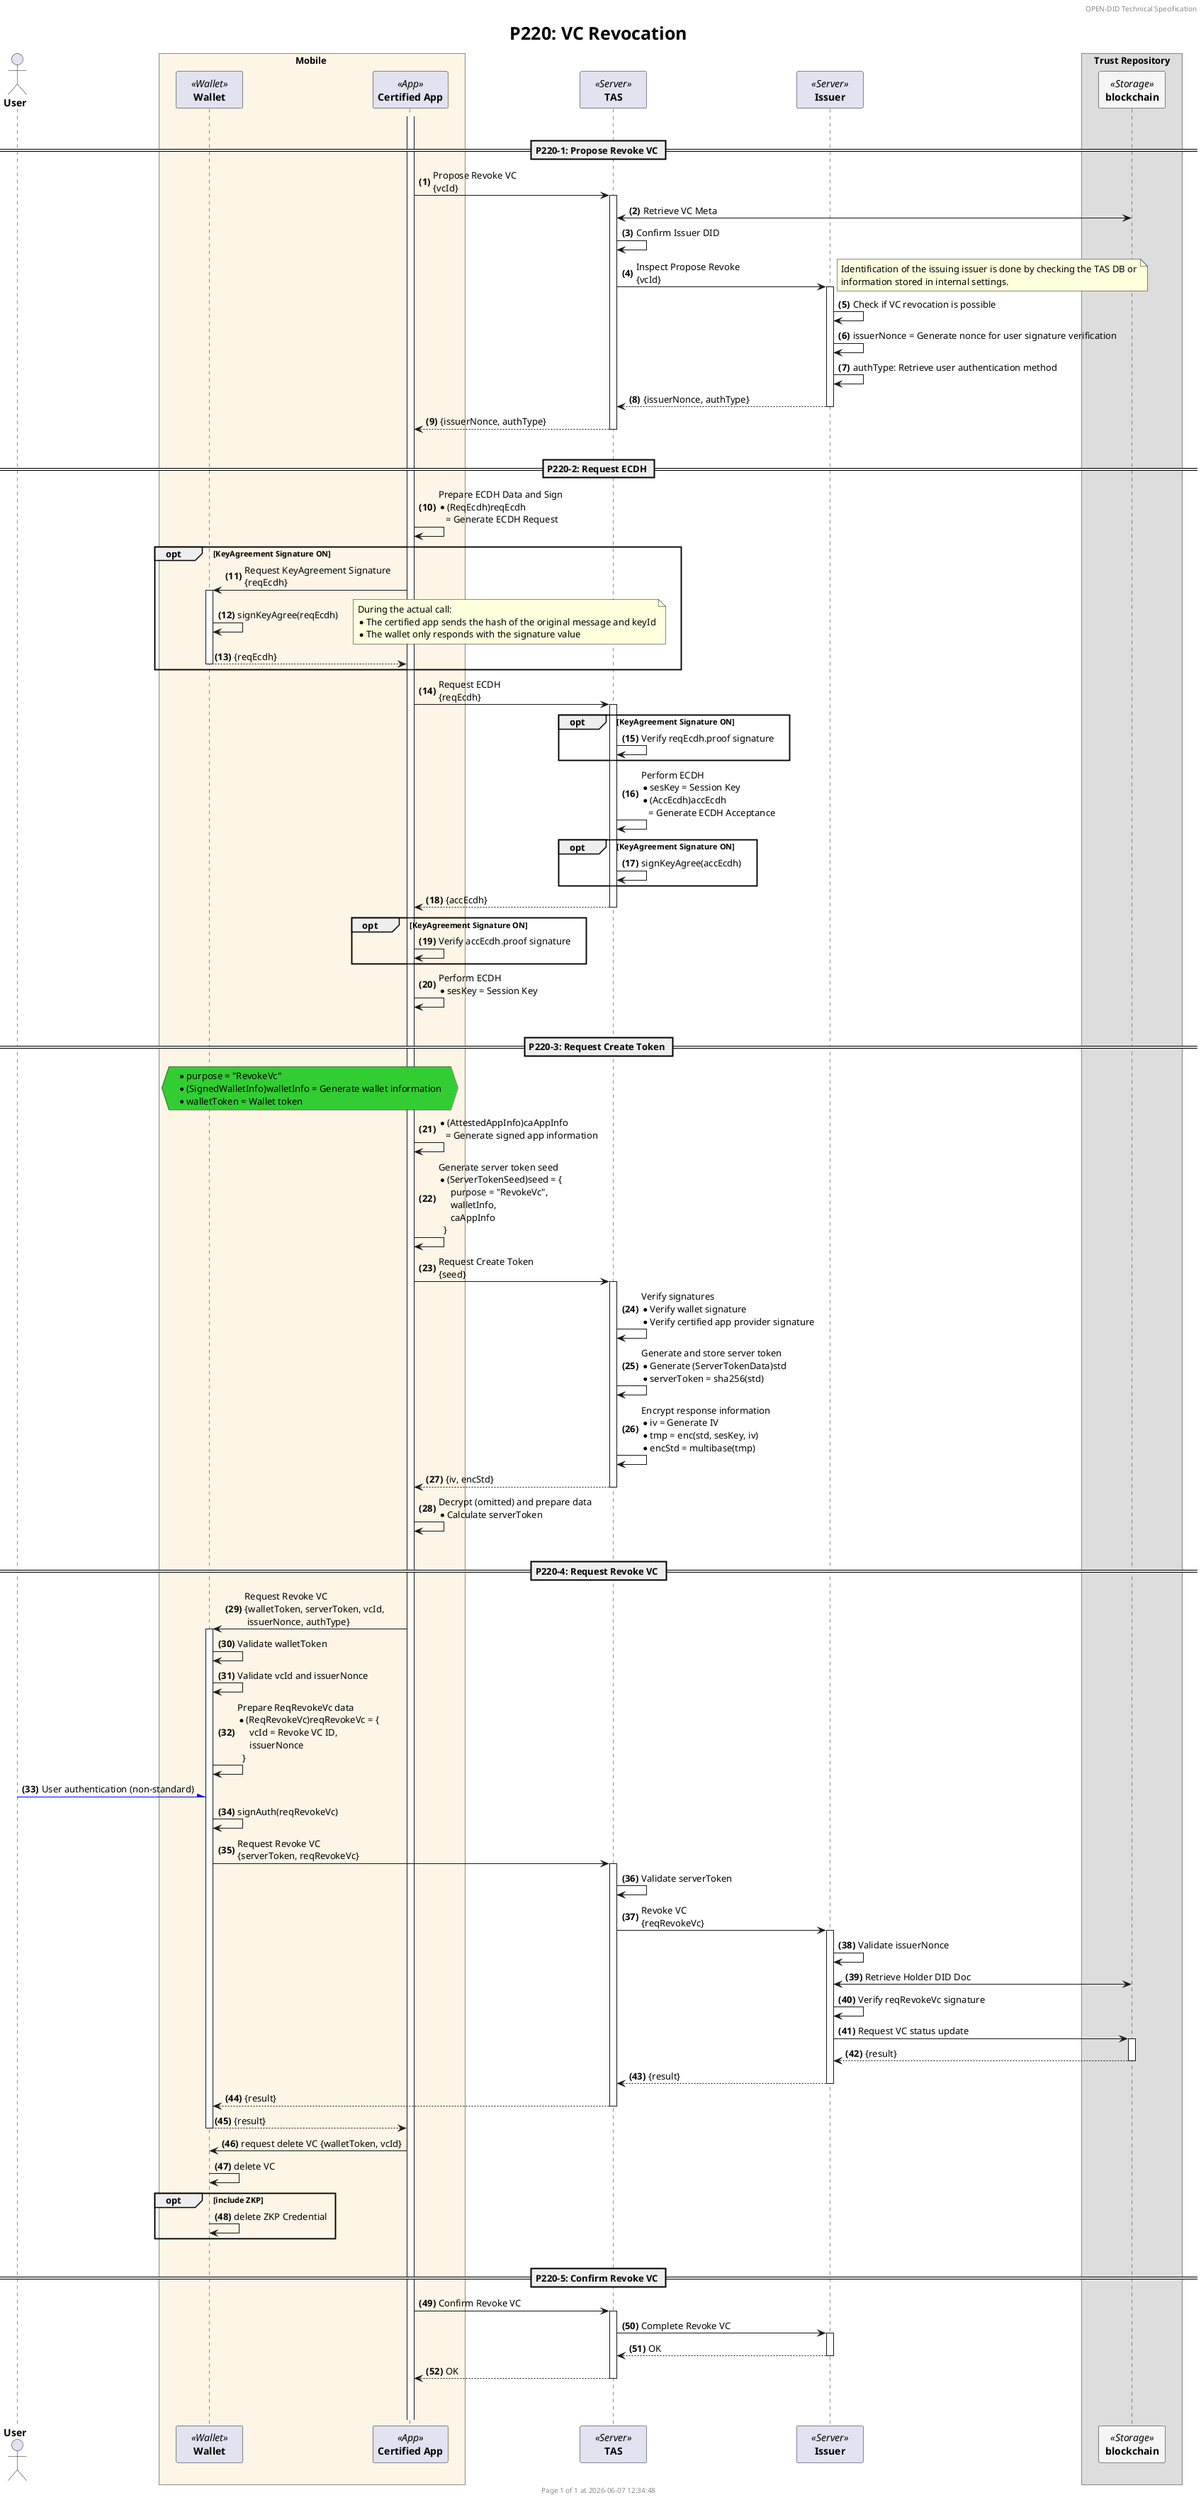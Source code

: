 @startuml P220_revoke_vc

'- - - - - - - - - - - - - - - - - - - - - - - - - - - - - - - - - - - - - - - - - - - - - - - - - - - - - - - - - - -
' Configuration
'- - - - - - - - - - - - - - - - - - - - - - - - - - - - - - - - - - - - - - - - - - - - - - - - - - - - - - - - - - -
'=== Header and Footer ===
header OPEN-DID Technical Specification
footer
  	Page %page% of %lastpage% at %date("yyyy-MM-dd hh:mm:ss")
end footer

'=== Title ===
title
	<size:25>P220: VC Revocation</size>
end title

'=== Options ===
' Autonumbering: e.g., "<b>000." => Display a 3-digit number with leading zeros
autonumber "<b>(#)</b>"
' Hide the participant box at the bottom of the page
'hide footbox

'=== Constants ===

!$refdoc = "Refer to a separate document"
!$doc = "Refer to data specification document"

'=== Participants ===
skinparam ParticipantPadding 20
skinparam BoxPadding 20
skinparam MaxMessageSize 500
skinparam MinClassWidth 80

actor "**User**" as user
box Mobile #OldLace
    participant "**Wallet**" as wal <<Wallet>>
    participant "**Certified App**" as ca <<App>>
end box
participant "**TAS**" as tas <<Server>>
participant "**Issuer**" as vf <<Server>>

box Trust Repository
    participant "**blockchain**" as BC <<Storage>> #WhiteSmoke
end box

|||
== P220-1: Propose Revoke VC ==

activate ca

ca -> tas ++: Propose Revoke VC\n{vcId}
    tas <-> BC: Retrieve VC Meta
    tas -> tas: Confirm Issuer DID
    tas -> vf ++: Inspect Propose Revoke\n{vcId}
    note right
        Identification of the issuing issuer is done by checking the TAS DB or
        information stored in internal settings.
    end note
        vf -> vf: Check if VC revocation is possible
        vf -> vf: issuerNonce = Generate nonce for user signature verification
        vf -> vf: authType: Retrieve user authentication method
    return {issuerNonce, authType}
return {issuerNonce, authType}

|||
== P220-2: Request ECDH ==

ca -> ca: Prepare ECDH Data and Sign\
        \n* (ReqEcdh)reqEcdh\
        \n   = Generate ECDH Request

opt KeyAgreement Signature ON
    ca -> wal ++: Request KeyAgreement Signature\n{reqEcdh}
        wal -> wal: signKeyAgree(reqEcdh)
        note right
            During the actual call:
            * The certified app sends the hash of the original message and keyId
            * The wallet only responds with the signature value
        end note
    return {reqEcdh}
end

ca -> tas ++: Request ECDH\n{reqEcdh}
    opt KeyAgreement Signature ON
        tas -> tas: Verify reqEcdh.proof signature
    end
    tas -> tas: Perform ECDH\
            \n* sesKey = Session Key\
            \n* (AccEcdh)accEcdh\
            \n   = Generate ECDH Acceptance

    opt KeyAgreement Signature ON
        tas -> tas: signKeyAgree(accEcdh)
    end

return {accEcdh}
opt KeyAgreement Signature ON
    ca -> ca: Verify accEcdh.proof signature
end
ca -> ca: Perform ECDH\n* sesKey = Session Key


|||
== P220-3: Request Create Token ==

hnote over ca, wal #LimeGreen
    * purpose = "RevokeVc"
    * (SignedWalletInfo)walletInfo = Generate wallet information
    * walletToken = Wallet token
end hnote

ca -> ca: * (AttestedAppInfo)caAppInfo\
        \n   = Generate signed app information
ca -> ca: Generate server token seed\
        \n* (ServerTokenSeed)seed = {\
        \n     purpose = "RevokeVc",\
        \n     walletInfo,\
        \n     caAppInfo\
        \n  }

ca -> tas ++: Request Create Token\n{seed}
    tas -> tas: Verify signatures\
            \n* Verify wallet signature\
            \n* Verify certified app provider signature
    tas -> tas: Generate and store server token\
            \n* Generate (ServerTokenData)std\
            \n* serverToken = sha256(std)
    tas -> tas: Encrypt response information\
            \n* iv = Generate IV\
            \n* tmp = enc(std, sesKey, iv)\
            \n* encStd = multibase(tmp)
return {iv, encStd}

ca -> ca: Decrypt (omitted) and prepare data\
        \n* Calculate serverToken


|||
== P220-4: Request Revoke VC ==
ca -> wal ++: Request Revoke VC\n{walletToken, serverToken, vcId,\
        \n issuerNonce, authType}
    wal -> wal: Validate walletToken
    wal -> wal: Validate vcId and issuerNonce
    wal -> wal: Prepare ReqRevokeVc data\
        \n* (ReqRevokeVc)reqRevokeVc = {\
        \n     vcId = Revoke VC ID,\
        \n     issuerNonce\
        \n  }
    user -[#Blue]\ wal: User authentication (non-standard)
    wal -> wal: signAuth(reqRevokeVc)
    wal -> tas ++: Request Revoke VC\n{serverToken, reqRevokeVc}
        tas -> tas: Validate serverToken
        tas -> vf ++: Revoke VC\n{reqRevokeVc}
            vf -> vf: Validate issuerNonce
            vf <-> BC: Retrieve Holder DID Doc
            vf -> vf: Verify reqRevokeVc signature
            vf -> BC++: Request VC status update
            return {result}
        return {result}
    return {result}
return {result}
ca -> wal: request delete VC {walletToken, vcId}
wal -> wal: delete VC
opt include ZKP
    wal -> wal: delete ZKP Credential
end

|||
== P220-5: Confirm Revoke VC ==

ca -> tas ++: Confirm Revoke VC
    tas -> vf ++: Complete Revoke VC
    return OK
return OK

|||
|||
@enduml